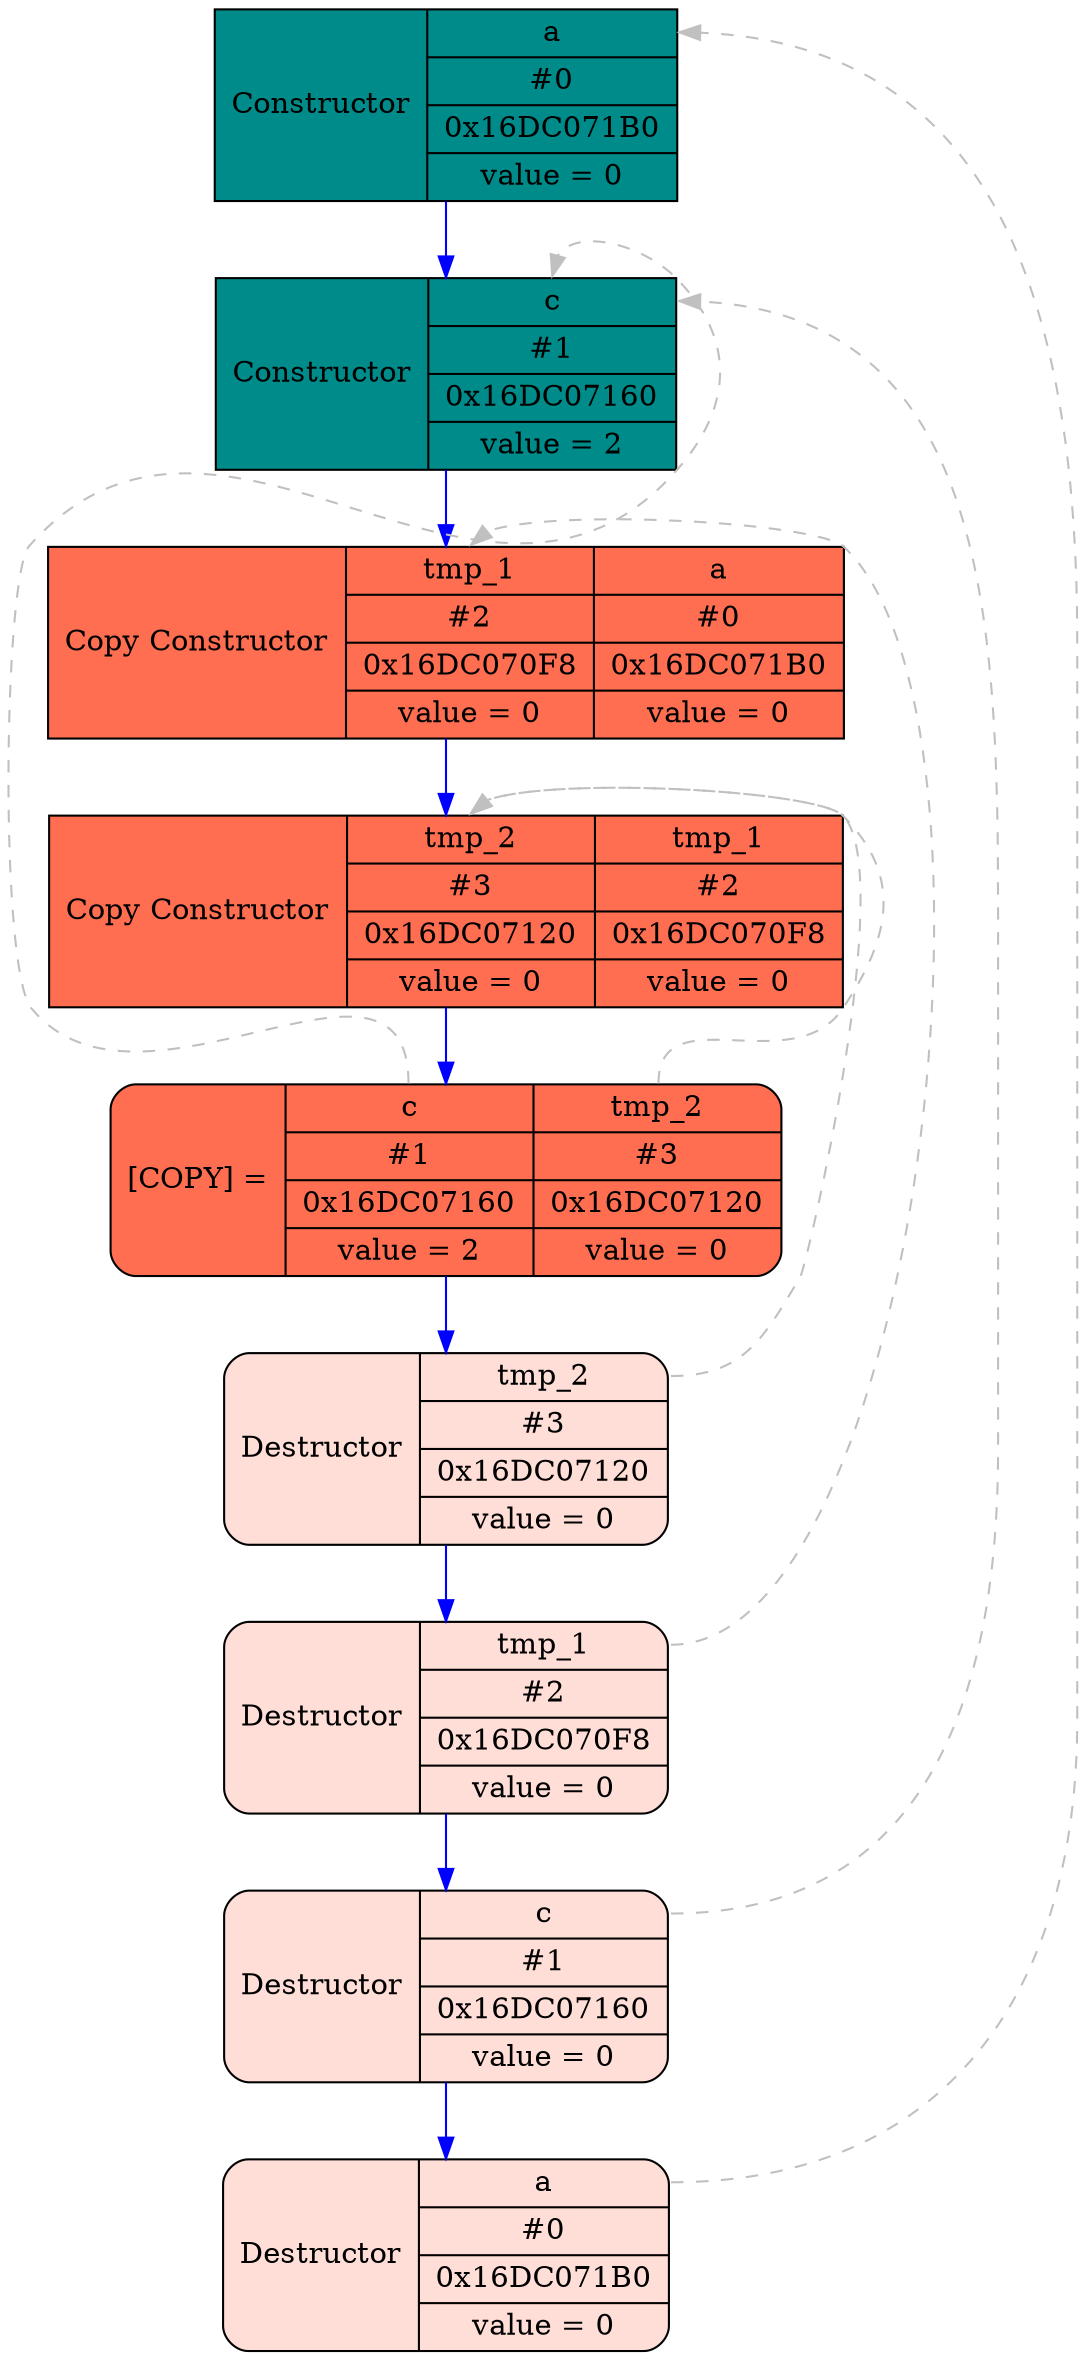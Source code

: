 digraph G {
    graph [rankdir = "HR"];
    node [shape=record];
Node_1[label="Constructor | { <f1> a |  #0 | 0x16DC071B0  | value = 0} " fillcolor = "darkcyan" style = "filled"]
Node_2[label="Constructor | { <f1> c |  #1 | 0x16DC07160  | value = 2} " fillcolor = "darkcyan" style = "filled"]
Node_1 -> Node_2[ color = blue style = solid weight = 100 ];
Node_3[label="Copy Constructor | { <f1> tmp_1 |  #2 | 0x16DC070F8  | value = 0}  | { <f2> a |  #0 | 0x16DC071B0  | value = 0} " fillcolor = "#FF6E50" style = "filled"]
Node_2 -> Node_3[ color = blue style = solid weight = 100 ];
Node_4[label="Copy Constructor | { <f1> tmp_2 |  #3 | 0x16DC07120  | value = 0}  | { <f2> tmp_1 |  #2 | 0x16DC070F8  | value = 0} " fillcolor = "#FF6E50" style = "filled"]
Node_3 -> Node_4[ color = blue style = solid weight = 100 ];
Node_5[label="[COPY] = | { <f1> c |  #1 | 0x16DC07160  | value = 2}  | { <f2> tmp_2 |  #3 | 0x16DC07120  | value = 0} " fillcolor = "#FF6E50" style = "rounded, filled"]
Node_4 -> Node_5[ color = blue style = solid weight = 100 ];
Node_5:f1 -> Node_2:f1[ color = grey style = dashed weight = 1 ];
Node_5:f2 -> Node_4:f1[ color = gray style = dashed weight = 1 ];
Node_6[label="Destructor | { <f1> tmp_2 |  #3 | 0x16DC07120  | value = 0} " fillcolor = "#FFDED7" style = "rounded, filled"]
Node_5 -> Node_6[ color = blue style = solid weight = 100 ];
Node_6:f1 -> Node_4:f1[ color = grey style = dashed weight = 1 ];
Node_7[label="Destructor | { <f1> tmp_1 |  #2 | 0x16DC070F8  | value = 0} " fillcolor = "#FFDED7" style = "rounded, filled"]
Node_6 -> Node_7[ color = blue style = solid weight = 100 ];
Node_7:f1 -> Node_3:f1[ color = grey style = dashed weight = 1 ];
Node_8[label="Destructor | { <f1> c |  #1 | 0x16DC07160  | value = 0} " fillcolor = "#FFDED7" style = "rounded, filled"]
Node_7 -> Node_8[ color = blue style = solid weight = 100 ];
Node_8:f1 -> Node_2:f1[ color = grey style = dashed weight = 1 ];
Node_9[label="Destructor | { <f1> a |  #0 | 0x16DC071B0  | value = 0} " fillcolor = "#FFDED7" style = "rounded, filled"]
Node_8 -> Node_9[ color = blue style = solid weight = 100 ];
Node_9:f1 -> Node_1:f1[ color = grey style = dashed weight = 1 ];

}
